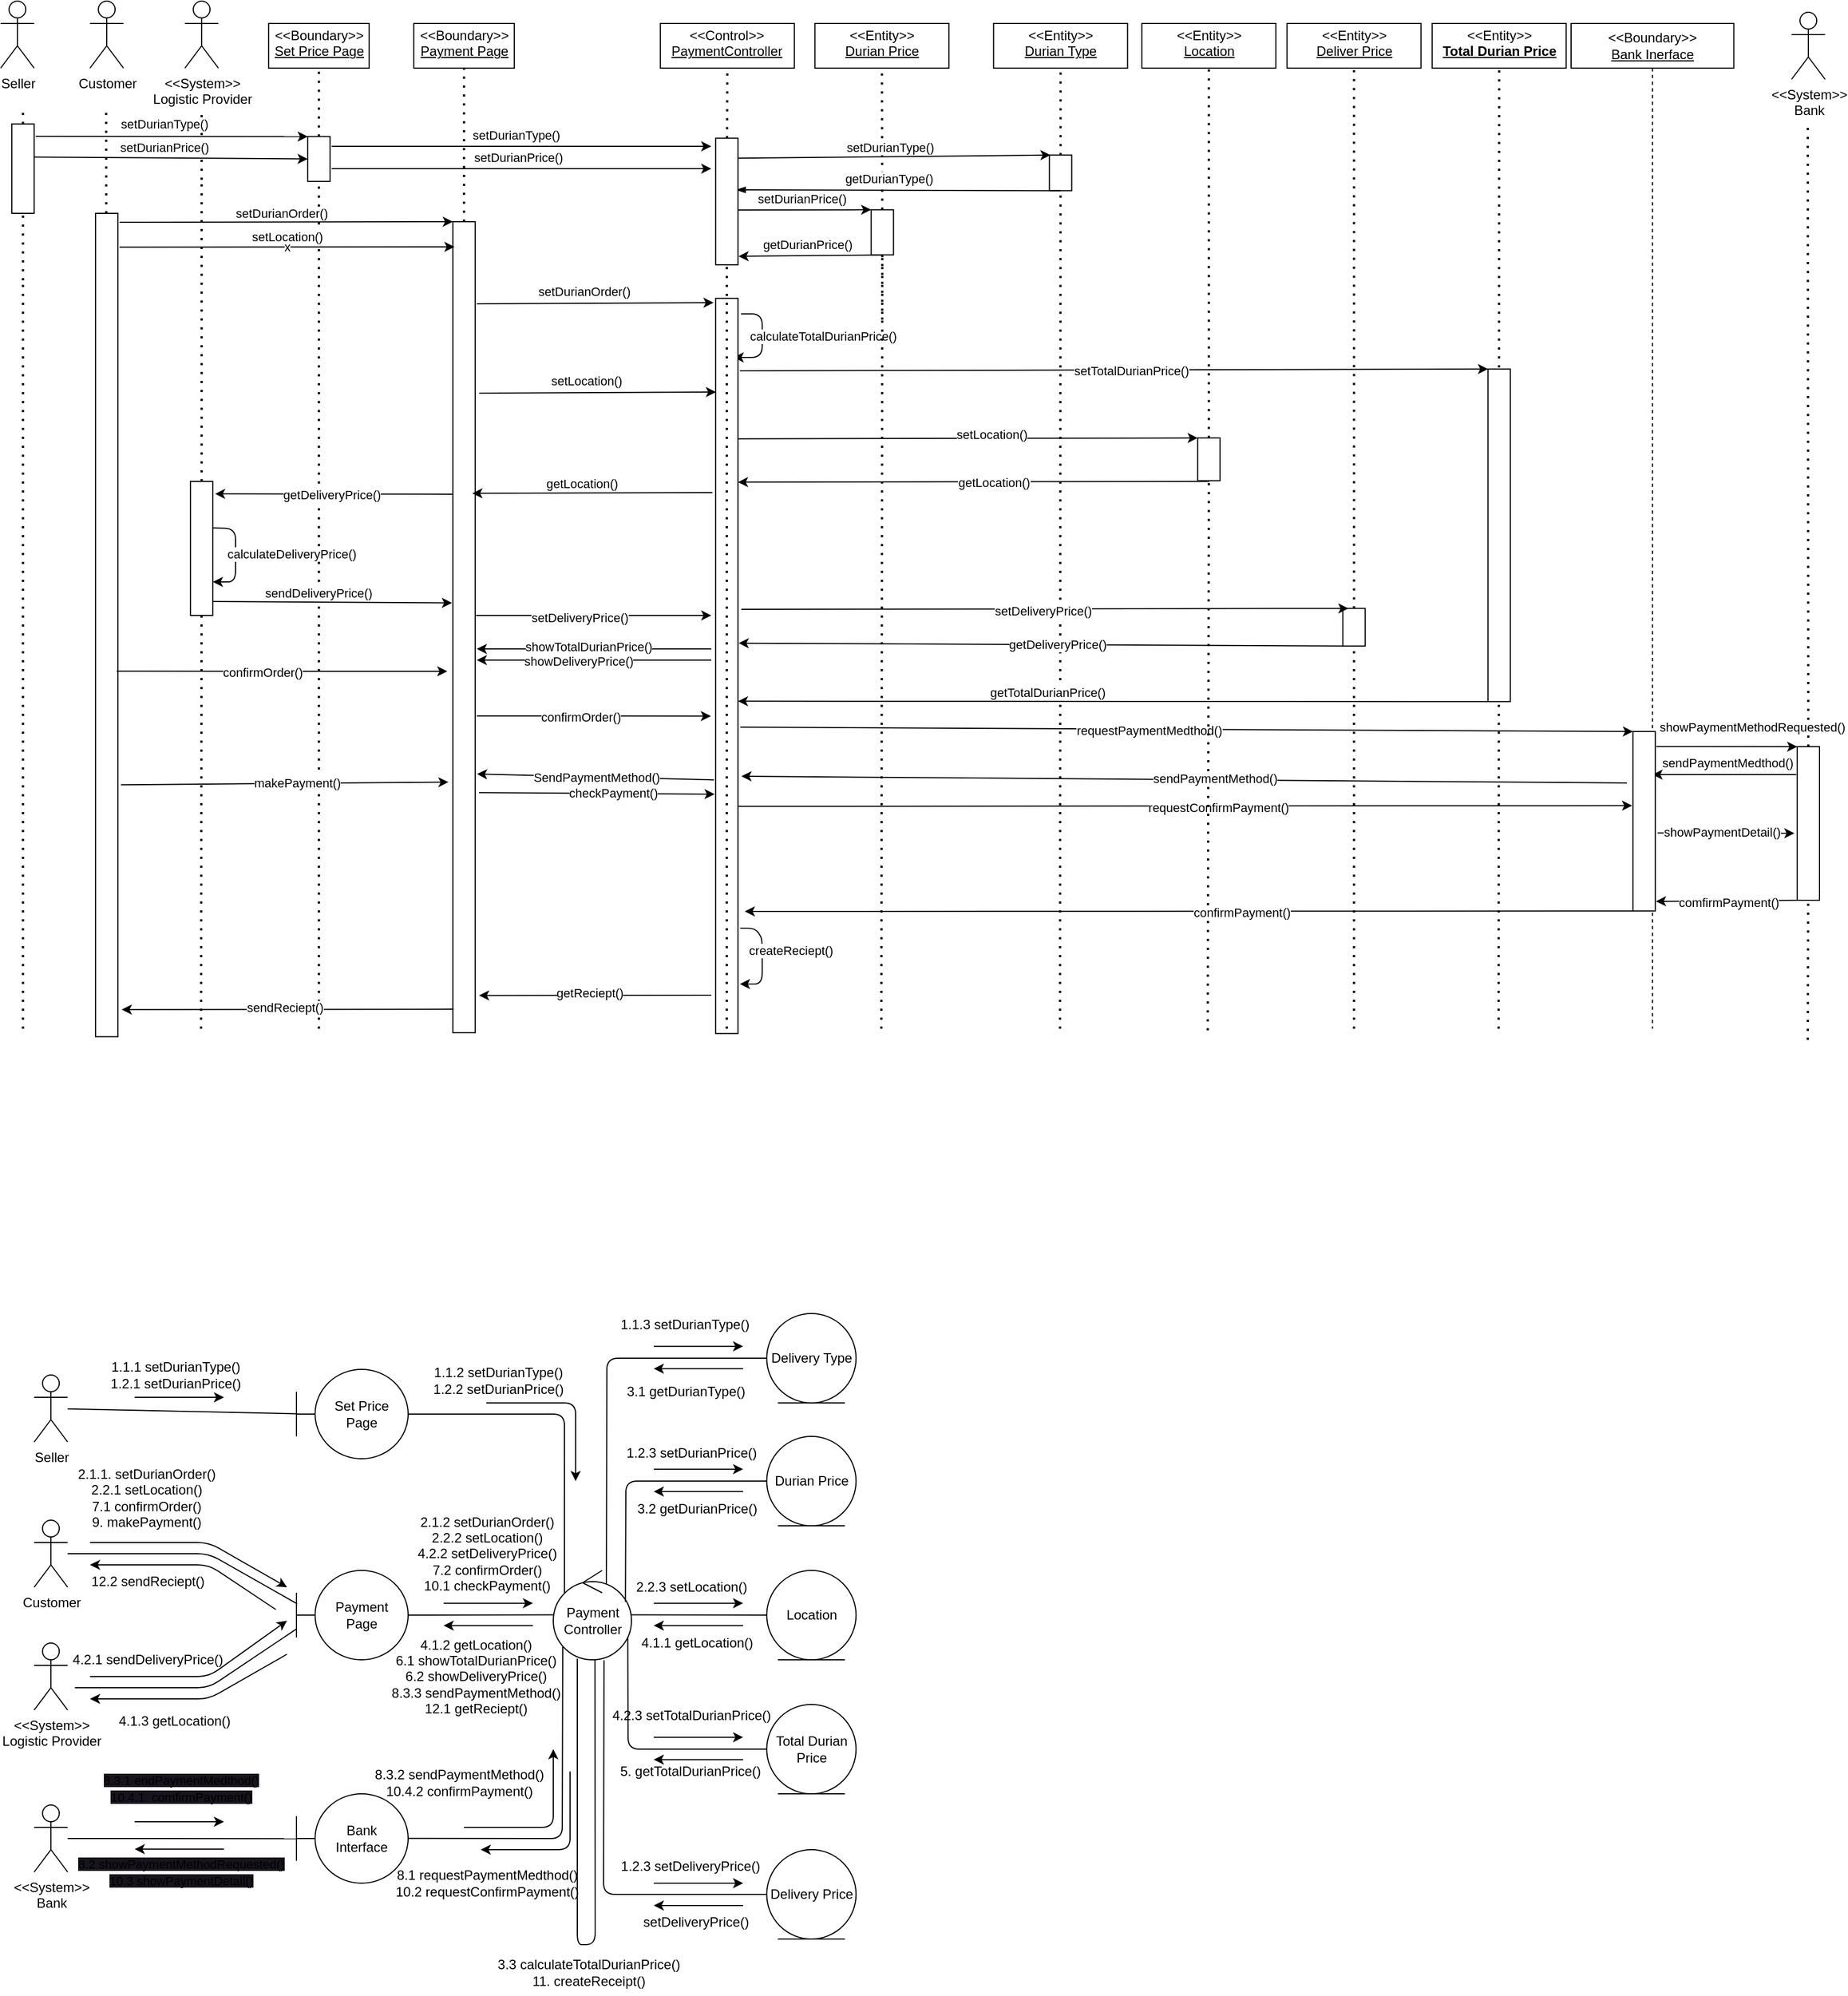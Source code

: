 <mxfile>
    <diagram id="tjWmgUEGdXFaHl7p6g_r" name="Page-1">
        <mxGraphModel dx="1040" dy="689" grid="1" gridSize="10" guides="1" tooltips="1" connect="1" arrows="1" fold="1" page="1" pageScale="1" pageWidth="850" pageHeight="1100" math="0" shadow="0">
            <root>
                <mxCell id="0"/>
                <mxCell id="1" parent="0"/>
                <mxCell id="2" value="&amp;lt;&amp;lt;System&amp;gt;&amp;gt;&lt;br&gt;Logistic Provider" style="shape=umlActor;verticalLabelPosition=bottom;verticalAlign=top;html=1;outlineConnect=0;" parent="1" vertex="1">
                    <mxGeometry x="208.59" y="50" width="30" height="60" as="geometry"/>
                </mxCell>
                <mxCell id="3" value="&lt;p style=&quot;margin:0px;margin-top:4px;text-align:center;&quot;&gt;&amp;lt;&amp;lt;Boundary&amp;gt;&amp;gt;&lt;br&gt;&lt;u style=&quot;&quot;&gt;Payment Page&lt;/u&gt;&lt;/p&gt;" style="shape=rect;html=1;overflow=fill;html=1;whiteSpace=wrap;align=center;" parent="1" vertex="1">
                    <mxGeometry x="413.59" y="70" width="90" height="40" as="geometry"/>
                </mxCell>
                <mxCell id="4" value="Seller" style="shape=umlActor;verticalLabelPosition=bottom;verticalAlign=top;html=1;outlineConnect=0;" parent="1" vertex="1">
                    <mxGeometry x="43.59" y="50" width="30" height="60" as="geometry"/>
                </mxCell>
                <mxCell id="5" value="&amp;lt;&amp;lt;System&amp;gt;&amp;gt;&lt;br&gt;Bank" style="shape=umlActor;verticalLabelPosition=bottom;verticalAlign=top;html=1;outlineConnect=0;" parent="1" vertex="1">
                    <mxGeometry x="1647.5" y="60" width="30" height="60" as="geometry"/>
                </mxCell>
                <mxCell id="6" value="Customer" style="shape=umlActor;verticalLabelPosition=bottom;verticalAlign=top;html=1;outlineConnect=0;" parent="1" vertex="1">
                    <mxGeometry x="123.59" y="50" width="30" height="60" as="geometry"/>
                </mxCell>
                <mxCell id="7" value="&lt;p style=&quot;margin:0px;margin-top:4px;text-align:center;&quot;&gt;&amp;lt;&amp;lt;Boundary&amp;gt;&amp;gt;&lt;br&gt;&lt;u&gt;Set Price Page&lt;/u&gt;&lt;/p&gt;" style="shape=rect;html=1;overflow=fill;html=1;whiteSpace=wrap;align=center;" parent="1" vertex="1">
                    <mxGeometry x="283.59" y="70" width="90" height="40" as="geometry"/>
                </mxCell>
                <mxCell id="8" value="&lt;p style=&quot;margin:0px;margin-top:4px;text-align:center;&quot;&gt;&amp;lt;&amp;lt;Control&amp;gt;&amp;gt;&lt;br&gt;&lt;u&gt;PaymentController&lt;/u&gt;&lt;/p&gt;" style="shape=rect;html=1;overflow=fill;html=1;whiteSpace=wrap;align=center;" parent="1" vertex="1">
                    <mxGeometry x="634.37" y="70" width="120" height="40" as="geometry"/>
                </mxCell>
                <mxCell id="9" value="&lt;p style=&quot;margin:0px;margin-top:4px;text-align:center;&quot;&gt;&amp;lt;&amp;lt;Entity&amp;gt;&amp;gt;&lt;br&gt;&lt;u style=&quot;&quot;&gt;Durian Type&lt;/u&gt;&lt;/p&gt;" style="shape=rect;html=1;overflow=fill;html=1;whiteSpace=wrap;align=center;" parent="1" vertex="1">
                    <mxGeometry x="932.8" y="70" width="120" height="40" as="geometry"/>
                </mxCell>
                <mxCell id="10" value="&lt;p style=&quot;margin:0px;margin-top:4px;text-align:center;&quot;&gt;&amp;lt;&amp;lt;Entity&amp;gt;&amp;gt;&lt;br&gt;&lt;u style=&quot;&quot;&gt;Durian Price&lt;/u&gt;&lt;/p&gt;" style="shape=rect;html=1;overflow=fill;html=1;whiteSpace=wrap;align=center;" parent="1" vertex="1">
                    <mxGeometry x="772.8" y="70" width="120" height="40" as="geometry"/>
                </mxCell>
                <mxCell id="11" value="&lt;p style=&quot;margin:0px;margin-top:4px;text-align:center;&quot;&gt;&amp;lt;&amp;lt;Entity&amp;gt;&amp;gt;&lt;br&gt;&lt;u style=&quot;&quot;&gt;Deliver Price&lt;/u&gt;&lt;/p&gt;" style="shape=rect;html=1;overflow=fill;html=1;whiteSpace=wrap;align=center;" parent="1" vertex="1">
                    <mxGeometry x="1195.62" y="70" width="120" height="40" as="geometry"/>
                </mxCell>
                <mxCell id="12" value="&lt;p style=&quot;margin:0px;margin-top:4px;text-align:center;&quot;&gt;&amp;lt;&amp;lt;Entity&amp;gt;&amp;gt;&lt;br&gt;&lt;b&gt;&lt;u&gt;Total Durian Price&lt;/u&gt;&lt;/b&gt;&lt;/p&gt;" style="shape=rect;html=1;overflow=fill;html=1;whiteSpace=wrap;align=center;" parent="1" vertex="1">
                    <mxGeometry x="1325.62" y="70" width="120" height="40" as="geometry"/>
                </mxCell>
                <mxCell id="13" value="" style="endArrow=none;dashed=1;html=1;dashPattern=1 3;strokeWidth=2;startArrow=none;" parent="1" source="37" edge="1">
                    <mxGeometry width="50" height="50" relative="1" as="geometry">
                        <mxPoint x="63.59" y="970" as="sourcePoint"/>
                        <mxPoint x="63.59" y="150" as="targetPoint"/>
                    </mxGeometry>
                </mxCell>
                <mxCell id="14" value="" style="endArrow=none;dashed=1;html=1;dashPattern=1 3;strokeWidth=2;startArrow=none;" parent="1" source="51" edge="1">
                    <mxGeometry width="50" height="50" relative="1" as="geometry">
                        <mxPoint x="138.521" y="400" as="sourcePoint"/>
                        <mxPoint x="138.09" y="150" as="targetPoint"/>
                    </mxGeometry>
                </mxCell>
                <mxCell id="15" value="" style="endArrow=none;dashed=1;html=1;dashPattern=1 3;strokeWidth=2;startArrow=none;entryX=0.5;entryY=1;entryDx=0;entryDy=0;" parent="1" source="30" target="7" edge="1">
                    <mxGeometry width="50" height="50" relative="1" as="geometry">
                        <mxPoint x="228.09" y="970" as="sourcePoint"/>
                        <mxPoint x="328.59" y="150" as="targetPoint"/>
                    </mxGeometry>
                </mxCell>
                <mxCell id="16" value="" style="endArrow=none;dashed=1;html=1;dashPattern=1 3;strokeWidth=2;startArrow=none;" parent="1" edge="1">
                    <mxGeometry width="50" height="50" relative="1" as="geometry">
                        <mxPoint x="223.59" y="210" as="sourcePoint"/>
                        <mxPoint x="223.59" y="150" as="targetPoint"/>
                    </mxGeometry>
                </mxCell>
                <mxCell id="18" value="" style="endArrow=none;dashed=1;html=1;dashPattern=1 3;strokeWidth=2;startArrow=none;entryX=0.5;entryY=1;entryDx=0;entryDy=0;" parent="1" source="44" target="10" edge="1">
                    <mxGeometry width="50" height="50" relative="1" as="geometry">
                        <mxPoint x="832.8" y="260" as="sourcePoint"/>
                        <mxPoint x="832.3" y="150" as="targetPoint"/>
                    </mxGeometry>
                </mxCell>
                <mxCell id="19" value="" style="endArrow=none;dashed=1;html=1;dashPattern=1 3;strokeWidth=2;startArrow=none;entryX=0.5;entryY=1;entryDx=0;entryDy=0;" parent="1" source="47" target="9" edge="1">
                    <mxGeometry width="50" height="50" relative="1" as="geometry">
                        <mxPoint x="940.665" y="300" as="sourcePoint"/>
                        <mxPoint x="993" y="150" as="targetPoint"/>
                    </mxGeometry>
                </mxCell>
                <mxCell id="20" value="" style="endArrow=none;dashed=1;html=1;dashPattern=1 3;strokeWidth=2;startArrow=none;entryX=0.5;entryY=1;entryDx=0;entryDy=0;" parent="1" source="61" target="11" edge="1">
                    <mxGeometry width="50" height="50" relative="1" as="geometry">
                        <mxPoint x="1255.12" y="970" as="sourcePoint"/>
                        <mxPoint x="1255.12" y="150" as="targetPoint"/>
                    </mxGeometry>
                </mxCell>
                <mxCell id="21" value="" style="endArrow=none;dashed=1;html=1;dashPattern=1 3;strokeWidth=2;entryX=0.5;entryY=1;entryDx=0;entryDy=0;" parent="1" target="12" edge="1">
                    <mxGeometry width="50" height="50" relative="1" as="geometry">
                        <mxPoint x="1385.12" y="970" as="sourcePoint"/>
                        <mxPoint x="1385.12" y="150" as="targetPoint"/>
                    </mxGeometry>
                </mxCell>
                <mxCell id="22" value="" style="endArrow=none;dashed=1;html=1;dashPattern=1 3;strokeWidth=2;startArrow=none;" parent="1" source="75" edge="1">
                    <mxGeometry width="50" height="50" relative="1" as="geometry">
                        <mxPoint x="1662" y="980" as="sourcePoint"/>
                        <mxPoint x="1662" y="160" as="targetPoint"/>
                    </mxGeometry>
                </mxCell>
                <mxCell id="23" value="" style="endArrow=classic;html=1;entryX=0;entryY=1;entryDx=0;entryDy=0;exitX=0.138;exitY=-0.067;exitDx=0;exitDy=0;exitPerimeter=0;" parent="1" source="37" target="30" edge="1">
                    <mxGeometry width="50" height="50" relative="1" as="geometry">
                        <mxPoint x="80" y="171" as="sourcePoint"/>
                        <mxPoint x="313.59" y="172" as="targetPoint"/>
                    </mxGeometry>
                </mxCell>
                <mxCell id="24" value="setDurianType()" style="edgeLabel;html=1;align=center;verticalAlign=middle;resizable=0;points=[];" parent="23" vertex="1" connectable="0">
                    <mxGeometry x="0.175" y="2" relative="1" as="geometry">
                        <mxPoint x="-28" y="-9" as="offset"/>
                    </mxGeometry>
                </mxCell>
                <mxCell id="25" value="" style="endArrow=none;dashed=1;html=1;dashPattern=1 3;strokeWidth=2;" parent="1" target="30" edge="1">
                    <mxGeometry width="50" height="50" relative="1" as="geometry">
                        <mxPoint x="328.59" y="970" as="sourcePoint"/>
                        <mxPoint x="228.09" y="150" as="targetPoint"/>
                    </mxGeometry>
                </mxCell>
                <mxCell id="26" style="edgeStyle=none;html=1;" parent="1" edge="1">
                    <mxGeometry relative="1" as="geometry">
                        <mxPoint x="340" y="180" as="sourcePoint"/>
                        <mxPoint x="680" y="180" as="targetPoint"/>
                    </mxGeometry>
                </mxCell>
                <mxCell id="27" value="setDurianType()" style="edgeLabel;html=1;align=center;verticalAlign=middle;resizable=0;points=[];" parent="26" vertex="1" connectable="0">
                    <mxGeometry x="-0.041" y="-1" relative="1" as="geometry">
                        <mxPoint x="2" y="-11" as="offset"/>
                    </mxGeometry>
                </mxCell>
                <mxCell id="28" style="edgeStyle=none;html=1;" parent="1" edge="1">
                    <mxGeometry relative="1" as="geometry">
                        <mxPoint x="680" y="200" as="targetPoint"/>
                        <mxPoint x="340" y="200" as="sourcePoint"/>
                    </mxGeometry>
                </mxCell>
                <mxCell id="29" value="setDurianPrice()" style="edgeLabel;html=1;align=center;verticalAlign=middle;resizable=0;points=[];" parent="28" vertex="1" connectable="0">
                    <mxGeometry x="0.091" y="2" relative="1" as="geometry">
                        <mxPoint x="-19" y="-8" as="offset"/>
                    </mxGeometry>
                </mxCell>
                <mxCell id="30" value="" style="rounded=0;whiteSpace=wrap;html=1;rotation=90;" parent="1" vertex="1">
                    <mxGeometry x="308.51" y="181.33" width="40.16" height="20" as="geometry"/>
                </mxCell>
                <mxCell id="31" value="" style="endArrow=none;dashed=1;html=1;dashPattern=1 3;strokeWidth=2;startArrow=none;" parent="1" source="55" edge="1">
                    <mxGeometry width="50" height="50" relative="1" as="geometry">
                        <mxPoint x="223.09" y="970" as="sourcePoint"/>
                        <mxPoint x="223.59" y="210" as="targetPoint"/>
                    </mxGeometry>
                </mxCell>
                <mxCell id="32" value="" style="endArrow=none;dashed=1;html=1;dashPattern=1 3;strokeWidth=2;entryX=0.5;entryY=1;entryDx=0;entryDy=0;startArrow=none;" parent="1" source="121" target="8" edge="1">
                    <mxGeometry width="50" height="50" relative="1" as="geometry">
                        <mxPoint x="693.87" y="970" as="sourcePoint"/>
                        <mxPoint x="694" y="150" as="targetPoint"/>
                    </mxGeometry>
                </mxCell>
                <mxCell id="33" value="" style="endArrow=none;dashed=1;html=1;dashPattern=1 3;strokeWidth=2;startArrow=none;entryX=0.5;entryY=1;entryDx=0;entryDy=0;" parent="1" source="53" target="3" edge="1">
                    <mxGeometry width="50" height="50" relative="1" as="geometry">
                        <mxPoint x="458.09" y="970" as="sourcePoint"/>
                        <mxPoint x="458.59" y="180" as="targetPoint"/>
                    </mxGeometry>
                </mxCell>
                <mxCell id="34" value="" style="endArrow=none;dashed=1;html=1;dashPattern=1 3;strokeWidth=2;startArrow=none;" parent="1" target="37" edge="1">
                    <mxGeometry width="50" height="50" relative="1" as="geometry">
                        <mxPoint x="63.59" y="300" as="sourcePoint"/>
                        <mxPoint x="63.59" y="150" as="targetPoint"/>
                    </mxGeometry>
                </mxCell>
                <mxCell id="35" style="edgeStyle=none;html=1;exitX=0.37;exitY=-0.006;exitDx=0;exitDy=0;entryX=0.5;entryY=1;entryDx=0;entryDy=0;exitPerimeter=0;" parent="1" source="37" target="30" edge="1">
                    <mxGeometry relative="1" as="geometry"/>
                </mxCell>
                <mxCell id="36" value="setDurianPrice()" style="edgeLabel;html=1;align=center;verticalAlign=middle;resizable=0;points=[];" parent="35" vertex="1" connectable="0">
                    <mxGeometry x="0.148" y="-3" relative="1" as="geometry">
                        <mxPoint x="-24" y="-13" as="offset"/>
                    </mxGeometry>
                </mxCell>
                <mxCell id="37" value="" style="rounded=0;whiteSpace=wrap;html=1;rotation=90;" parent="1" vertex="1">
                    <mxGeometry x="23.59" y="190" width="80" height="20" as="geometry"/>
                </mxCell>
                <mxCell id="38" value="" style="endArrow=none;dashed=1;html=1;dashPattern=1 3;strokeWidth=2;startArrow=none;" parent="1" source="44" edge="1">
                    <mxGeometry width="50" height="50" relative="1" as="geometry">
                        <mxPoint x="832.6" y="1059.97" as="sourcePoint"/>
                        <mxPoint x="833.074" y="339.97" as="targetPoint"/>
                    </mxGeometry>
                </mxCell>
                <mxCell id="39" value="" style="endArrow=none;dashed=1;html=1;dashPattern=1 3;strokeWidth=2;entryX=0;entryY=0.5;entryDx=0;entryDy=0;" parent="1" target="47" edge="1">
                    <mxGeometry width="50" height="50" relative="1" as="geometry">
                        <mxPoint x="992.3" y="970" as="sourcePoint"/>
                        <mxPoint x="992.8" y="300" as="targetPoint"/>
                    </mxGeometry>
                </mxCell>
                <mxCell id="40" value="" style="endArrow=none;dashed=1;html=1;dashPattern=1 3;strokeWidth=2;" parent="1" edge="1">
                    <mxGeometry width="50" height="50" relative="1" as="geometry">
                        <mxPoint x="63.59" y="970" as="sourcePoint"/>
                        <mxPoint x="63.59" y="300" as="targetPoint"/>
                    </mxGeometry>
                </mxCell>
                <mxCell id="41" value="" style="endArrow=none;dashed=1;html=1;dashPattern=1 3;strokeWidth=2;" parent="1" edge="1">
                    <mxGeometry width="50" height="50" relative="1" as="geometry">
                        <mxPoint x="138.09" y="970" as="sourcePoint"/>
                        <mxPoint x="138.59" y="400" as="targetPoint"/>
                    </mxGeometry>
                </mxCell>
                <mxCell id="42" style="edgeStyle=none;html=1;exitX=1;exitY=0.5;exitDx=0;exitDy=0;entryX=0.933;entryY=-0.026;entryDx=0;entryDy=0;entryPerimeter=0;" parent="1" source="44" target="121" edge="1">
                    <mxGeometry relative="1" as="geometry">
                        <mxPoint x="765.92" y="397.97" as="sourcePoint"/>
                        <mxPoint x="706.3" y="341.97" as="targetPoint"/>
                    </mxGeometry>
                </mxCell>
                <mxCell id="43" value="getDurianPrice()" style="edgeLabel;html=1;align=center;verticalAlign=middle;resizable=0;points=[];" parent="42" vertex="1" connectable="0">
                    <mxGeometry x="-0.108" y="-1" relative="1" as="geometry">
                        <mxPoint x="-10" y="-9" as="offset"/>
                    </mxGeometry>
                </mxCell>
                <mxCell id="47" value="" style="rounded=0;whiteSpace=wrap;html=1;rotation=90;" parent="1" vertex="1">
                    <mxGeometry x="976.85" y="193.77" width="31.9" height="20" as="geometry"/>
                </mxCell>
                <mxCell id="48" value="" style="endArrow=none;dashed=1;html=1;dashPattern=1 3;strokeWidth=2;startArrow=none;" parent="1" target="51" edge="1">
                    <mxGeometry width="50" height="50" relative="1" as="geometry">
                        <mxPoint x="138.521" y="400" as="sourcePoint"/>
                        <mxPoint x="138.09" y="150" as="targetPoint"/>
                    </mxGeometry>
                </mxCell>
                <mxCell id="49" style="edgeStyle=none;html=1;entryX=0;entryY=1;entryDx=0;entryDy=0;" parent="1" target="53" edge="1">
                    <mxGeometry relative="1" as="geometry">
                        <mxPoint x="440" y="290" as="targetPoint"/>
                        <mxPoint x="150" y="248" as="sourcePoint"/>
                    </mxGeometry>
                </mxCell>
                <mxCell id="50" value="setDurianOrder()" style="edgeLabel;html=1;align=center;verticalAlign=middle;resizable=0;points=[];" parent="49" vertex="1" connectable="0">
                    <mxGeometry x="0.087" y="-2" relative="1" as="geometry">
                        <mxPoint x="-18" y="-10" as="offset"/>
                    </mxGeometry>
                </mxCell>
                <mxCell id="51" value="" style="rounded=0;whiteSpace=wrap;html=1;rotation=90;" parent="1" vertex="1">
                    <mxGeometry x="-230" y="598.6" width="737.18" height="20" as="geometry"/>
                </mxCell>
                <mxCell id="52" value="" style="endArrow=none;dashed=1;html=1;dashPattern=1 3;strokeWidth=2;" parent="1" target="53" edge="1">
                    <mxGeometry width="50" height="50" relative="1" as="geometry">
                        <mxPoint x="458.09" y="970" as="sourcePoint"/>
                        <mxPoint x="458.59" y="180" as="targetPoint"/>
                    </mxGeometry>
                </mxCell>
                <mxCell id="53" value="" style="rounded=0;whiteSpace=wrap;html=1;rotation=90;" parent="1" vertex="1">
                    <mxGeometry x="95.55" y="600.55" width="726.09" height="20" as="geometry"/>
                </mxCell>
                <mxCell id="54" value="" style="endArrow=none;dashed=1;html=1;dashPattern=1 3;strokeWidth=2;" parent="1" target="55" edge="1">
                    <mxGeometry width="50" height="50" relative="1" as="geometry">
                        <mxPoint x="223.09" y="970" as="sourcePoint"/>
                        <mxPoint x="223.59" y="210" as="targetPoint"/>
                    </mxGeometry>
                </mxCell>
                <mxCell id="55" value="" style="rounded=0;whiteSpace=wrap;html=1;rotation=90;" parent="1" vertex="1">
                    <mxGeometry x="163.59" y="530" width="120" height="20" as="geometry"/>
                </mxCell>
                <mxCell id="56" style="edgeStyle=none;html=1;exitX=0.347;exitY=0.02;exitDx=0;exitDy=0;entryX=0.75;entryY=0;entryDx=0;entryDy=0;exitPerimeter=0;" parent="1" source="55" target="55" edge="1">
                    <mxGeometry relative="1" as="geometry">
                        <mxPoint x="233.59" y="310" as="sourcePoint"/>
                        <mxPoint x="233.59" y="350" as="targetPoint"/>
                        <Array as="points">
                            <mxPoint x="254" y="522"/>
                            <mxPoint x="254" y="570"/>
                        </Array>
                    </mxGeometry>
                </mxCell>
                <mxCell id="57" value="calculateDeliveryPrice()" style="edgeLabel;html=1;align=center;verticalAlign=middle;resizable=0;points=[];" parent="56" vertex="1" connectable="0">
                    <mxGeometry x="-0.24" y="4" relative="1" as="geometry">
                        <mxPoint x="46" y="10" as="offset"/>
                    </mxGeometry>
                </mxCell>
                <mxCell id="58" value="" style="endArrow=none;dashed=1;html=1;dashPattern=1 3;strokeWidth=2;" parent="1" target="61" edge="1">
                    <mxGeometry width="50" height="50" relative="1" as="geometry">
                        <mxPoint x="1255.62" y="970" as="sourcePoint"/>
                        <mxPoint x="1225.12" y="150" as="targetPoint"/>
                    </mxGeometry>
                </mxCell>
                <mxCell id="59" style="edgeStyle=none;html=1;exitX=1;exitY=1;exitDx=0;exitDy=0;entryX=0.469;entryY=-0.03;entryDx=0;entryDy=0;entryPerimeter=0;" parent="1" source="61" edge="1" target="64">
                    <mxGeometry relative="1" as="geometry">
                        <mxPoint x="705.62" y="550" as="targetPoint"/>
                    </mxGeometry>
                </mxCell>
                <mxCell id="60" value="getDeliveryPrice()" style="edgeLabel;html=1;align=center;verticalAlign=middle;resizable=0;points=[];" parent="59" connectable="0" vertex="1">
                    <mxGeometry x="-0.09" relative="1" as="geometry">
                        <mxPoint x="-10" as="offset"/>
                    </mxGeometry>
                </mxCell>
                <mxCell id="61" value="" style="rounded=0;whiteSpace=wrap;html=1;rotation=90;" parent="1" vertex="1">
                    <mxGeometry x="1238.78" y="600.55" width="33.68" height="20" as="geometry"/>
                </mxCell>
                <mxCell id="62" style="edgeStyle=none;html=1;" parent="1" edge="1">
                    <mxGeometry relative="1" as="geometry">
                        <Array as="points">
                            <mxPoint x="725.62" y="330"/>
                            <mxPoint x="725.62" y="369"/>
                        </Array>
                        <mxPoint x="706.62" y="330" as="sourcePoint"/>
                        <mxPoint x="700" y="369" as="targetPoint"/>
                    </mxGeometry>
                </mxCell>
                <mxCell id="63" value="calculateTotalDurianPrice()" style="edgeLabel;html=1;align=center;verticalAlign=middle;resizable=0;points=[];" parent="62" connectable="0" vertex="1">
                    <mxGeometry x="-0.221" y="1" relative="1" as="geometry">
                        <mxPoint x="53" y="6" as="offset"/>
                    </mxGeometry>
                </mxCell>
                <mxCell id="64" value="" style="rounded=0;whiteSpace=wrap;html=1;rotation=90;" parent="1" vertex="1">
                    <mxGeometry x="364.79" y="635.21" width="658.21" height="20" as="geometry"/>
                </mxCell>
                <mxCell id="65" value="" style="endArrow=classic;html=1;exitX=0.896;exitY=-0.002;exitDx=0;exitDy=0;exitPerimeter=0;entryX=0.47;entryY=1.04;entryDx=0;entryDy=0;entryPerimeter=0;" parent="1" source="55" target="53" edge="1">
                    <mxGeometry width="50" height="50" relative="1" as="geometry">
                        <mxPoint x="503.59" y="390" as="sourcePoint"/>
                        <mxPoint x="440" y="528" as="targetPoint"/>
                    </mxGeometry>
                </mxCell>
                <mxCell id="66" value="sendDeliveryPrice()" style="edgeLabel;html=1;align=center;verticalAlign=middle;resizable=0;points=[];" parent="65" connectable="0" vertex="1">
                    <mxGeometry x="0.071" y="1" relative="1" as="geometry">
                        <mxPoint x="-20" y="-7" as="offset"/>
                    </mxGeometry>
                </mxCell>
                <mxCell id="67" value="" style="endArrow=classic;html=1;exitX=1;exitY=1;exitDx=0;exitDy=0;entryX=0.548;entryY=0.001;entryDx=0;entryDy=0;entryPerimeter=0;" parent="1" source="73" target="64" edge="1">
                    <mxGeometry width="50" height="50" relative="1" as="geometry">
                        <mxPoint x="632.59" y="586" as="sourcePoint"/>
                        <mxPoint x="473.59" y="588" as="targetPoint"/>
                    </mxGeometry>
                </mxCell>
                <mxCell id="68" value="getTotalDurianPrice()" style="edgeLabel;html=1;align=center;verticalAlign=middle;resizable=0;points=[];" parent="67" connectable="0" vertex="1">
                    <mxGeometry x="-0.39" y="3" relative="1" as="geometry">
                        <mxPoint x="-190" y="-11" as="offset"/>
                    </mxGeometry>
                </mxCell>
                <mxCell id="69" value="" style="endArrow=classic;html=1;" parent="1" edge="1">
                    <mxGeometry width="50" height="50" relative="1" as="geometry">
                        <mxPoint x="680" y="640" as="sourcePoint"/>
                        <mxPoint x="470" y="640" as="targetPoint"/>
                    </mxGeometry>
                </mxCell>
                <mxCell id="70" value="showDeliveryPrice()" style="edgeLabel;html=1;align=center;verticalAlign=middle;resizable=0;points=[];" parent="69" connectable="0" vertex="1">
                    <mxGeometry x="-0.261" y="1" relative="1" as="geometry">
                        <mxPoint x="-42" as="offset"/>
                    </mxGeometry>
                </mxCell>
                <mxCell id="71" value="" style="endArrow=classic;html=1;exitX=0.556;exitY=0.056;exitDx=0;exitDy=0;exitPerimeter=0;" parent="1" source="51" edge="1">
                    <mxGeometry width="50" height="50" relative="1" as="geometry">
                        <mxPoint x="153.59" y="650" as="sourcePoint"/>
                        <mxPoint x="443.59" y="650" as="targetPoint"/>
                    </mxGeometry>
                </mxCell>
                <mxCell id="72" value="confirmOrder()" style="edgeLabel;html=1;align=center;verticalAlign=middle;resizable=0;points=[];" parent="71" connectable="0" vertex="1">
                    <mxGeometry x="-0.117" y="-1" relative="1" as="geometry">
                        <mxPoint as="offset"/>
                    </mxGeometry>
                </mxCell>
                <mxCell id="73" value="" style="rounded=0;whiteSpace=wrap;html=1;rotation=90;" parent="1" vertex="1">
                    <mxGeometry x="1236.74" y="518.26" width="297.75" height="20" as="geometry"/>
                </mxCell>
                <mxCell id="74" value="" style="endArrow=none;dashed=1;html=1;dashPattern=1 3;strokeWidth=2;" parent="1" target="75" edge="1">
                    <mxGeometry width="50" height="50" relative="1" as="geometry">
                        <mxPoint x="1662.0" y="980" as="sourcePoint"/>
                        <mxPoint x="1662.0" y="160" as="targetPoint"/>
                    </mxGeometry>
                </mxCell>
                <mxCell id="75" value="" style="rounded=0;whiteSpace=wrap;html=1;rotation=90;" parent="1" vertex="1">
                    <mxGeometry x="1593.75" y="776.25" width="137.5" height="20" as="geometry"/>
                </mxCell>
                <mxCell id="76" value="" style="endArrow=classic;html=1;entryX=0;entryY=1;entryDx=0;entryDy=0;" parent="1" edge="1" target="125">
                    <mxGeometry width="50" height="50" relative="1" as="geometry">
                        <mxPoint x="706" y="700" as="sourcePoint"/>
                        <mxPoint x="1375.62" y="710" as="targetPoint"/>
                    </mxGeometry>
                </mxCell>
                <mxCell id="77" value="requestPaymentMedthod()" style="edgeLabel;html=1;align=center;verticalAlign=middle;resizable=0;points=[];" parent="76" connectable="0" vertex="1">
                    <mxGeometry x="-0.087" y="-1" relative="1" as="geometry">
                        <mxPoint x="1" as="offset"/>
                    </mxGeometry>
                </mxCell>
                <mxCell id="78" value="" style="endArrow=classic;html=1;exitX=0.182;exitY=1.041;exitDx=0;exitDy=0;exitPerimeter=0;" parent="1" source="75" target="d2_a-oMYdz4TJJbzbhyX-125" edge="1">
                    <mxGeometry width="50" height="50" relative="1" as="geometry">
                        <mxPoint x="1650" y="740" as="sourcePoint"/>
                        <mxPoint x="1440" y="740" as="targetPoint"/>
                    </mxGeometry>
                </mxCell>
                <mxCell id="79" value="sendPaymentMedthod()" style="edgeLabel;html=1;align=center;verticalAlign=middle;resizable=0;points=[];" parent="78" connectable="0" vertex="1">
                    <mxGeometry x="-0.098" y="-1" relative="1" as="geometry">
                        <mxPoint x="-4" y="-10" as="offset"/>
                    </mxGeometry>
                </mxCell>
                <mxCell id="80" value="" style="endArrow=classic;html=1;entryX=0.691;entryY=1.2;entryDx=0;entryDy=0;exitX=0.694;exitY=-0.134;exitDx=0;exitDy=0;exitPerimeter=0;entryPerimeter=0;" parent="1" source="51" target="53" edge="1">
                    <mxGeometry width="50" height="50" relative="1" as="geometry">
                        <mxPoint x="153.59" y="730" as="sourcePoint"/>
                        <mxPoint x="443.59" y="760" as="targetPoint"/>
                    </mxGeometry>
                </mxCell>
                <mxCell id="81" value="makePayment()" style="edgeLabel;html=1;align=center;verticalAlign=middle;resizable=0;points=[];" parent="80" connectable="0" vertex="1">
                    <mxGeometry x="-0.083" y="1" relative="1" as="geometry">
                        <mxPoint x="23" as="offset"/>
                    </mxGeometry>
                </mxCell>
                <mxCell id="82" value="" style="endArrow=classic;html=1;exitX=0.691;exitY=-0.016;exitDx=0;exitDy=0;exitPerimeter=0;entryX=0.413;entryY=1.038;entryDx=0;entryDy=0;entryPerimeter=0;" parent="1" source="64" target="125" edge="1">
                    <mxGeometry width="50" height="50" relative="1" as="geometry">
                        <mxPoint x="1005.62" y="710" as="sourcePoint"/>
                        <mxPoint x="1500" y="770" as="targetPoint"/>
                    </mxGeometry>
                </mxCell>
                <mxCell id="83" value="requestConfirmPayment()" style="edgeLabel;html=1;align=center;verticalAlign=middle;resizable=0;points=[];" parent="82" connectable="0" vertex="1">
                    <mxGeometry x="0.065" y="-1" relative="1" as="geometry">
                        <mxPoint x="4" as="offset"/>
                    </mxGeometry>
                </mxCell>
                <mxCell id="84" value="" style="endArrow=classic;html=1;exitX=1;exitY=1;exitDx=0;exitDy=0;" parent="1" source="75" edge="1">
                    <mxGeometry width="50" height="50" relative="1" as="geometry">
                        <mxPoint x="1005.62" y="710" as="sourcePoint"/>
                        <mxPoint x="1526" y="856" as="targetPoint"/>
                    </mxGeometry>
                </mxCell>
                <mxCell id="85" value="comfirmPayment()" style="edgeLabel;html=1;align=center;verticalAlign=middle;resizable=0;points=[];" parent="84" connectable="0" vertex="1">
                    <mxGeometry x="-0.03" y="1" relative="1" as="geometry">
                        <mxPoint as="offset"/>
                    </mxGeometry>
                </mxCell>
                <mxCell id="86" value="" style="endArrow=classic;html=1;" parent="1" edge="1">
                    <mxGeometry width="50" height="50" relative="1" as="geometry">
                        <mxPoint x="706" y="880" as="sourcePoint"/>
                        <mxPoint x="705.62" y="930" as="targetPoint"/>
                        <Array as="points">
                            <mxPoint x="720" y="880"/>
                            <mxPoint x="725.62" y="890"/>
                            <mxPoint x="725.62" y="930"/>
                        </Array>
                    </mxGeometry>
                </mxCell>
                <mxCell id="87" value="createReciept()" style="edgeLabel;html=1;align=center;verticalAlign=middle;resizable=0;points=[];" parent="86" connectable="0" vertex="1">
                    <mxGeometry x="0.084" relative="1" as="geometry">
                        <mxPoint x="25" y="-11" as="offset"/>
                    </mxGeometry>
                </mxCell>
                <mxCell id="88" value="" style="endArrow=classic;html=1;exitX=0.971;exitY=0.972;exitDx=0;exitDy=0;exitPerimeter=0;entryX=0.967;entryY=-0.171;entryDx=0;entryDy=0;entryPerimeter=0;" parent="1" source="53" target="51" edge="1">
                    <mxGeometry width="50" height="50" relative="1" as="geometry">
                        <mxPoint x="443.59" y="950" as="sourcePoint"/>
                        <mxPoint x="153.59" y="950" as="targetPoint"/>
                    </mxGeometry>
                </mxCell>
                <mxCell id="89" value="sendReciept()" style="edgeLabel;html=1;align=center;verticalAlign=middle;resizable=0;points=[];" parent="88" connectable="0" vertex="1">
                    <mxGeometry x="-0.047" y="-2" relative="1" as="geometry">
                        <mxPoint x="-10" as="offset"/>
                    </mxGeometry>
                </mxCell>
                <mxCell id="90" value="&lt;p style=&quot;margin:0px;margin-top:4px;text-align:center;&quot;&gt;&amp;lt;&amp;lt;Entity&amp;gt;&amp;gt;&lt;br&gt;&lt;u style=&quot;&quot;&gt;Location&lt;/u&gt;&lt;/p&gt;" style="shape=rect;html=1;overflow=fill;html=1;whiteSpace=wrap;align=center;" parent="1" vertex="1">
                    <mxGeometry x="1065.62" y="70" width="120" height="40" as="geometry"/>
                </mxCell>
                <mxCell id="91" value="" style="endArrow=none;dashed=1;html=1;dashPattern=1 3;strokeWidth=2;entryX=0.5;entryY=1;entryDx=0;entryDy=0;startArrow=none;" parent="1" source="92" target="90" edge="1">
                    <mxGeometry width="50" height="50" relative="1" as="geometry">
                        <mxPoint x="1124.62" y="971.524" as="sourcePoint"/>
                        <mxPoint x="1125.14" y="150" as="targetPoint"/>
                    </mxGeometry>
                </mxCell>
                <mxCell id="93" value="" style="endArrow=classic;html=1;entryX=0;entryY=1;entryDx=0;entryDy=0;" parent="1" target="73" edge="1">
                    <mxGeometry width="50" height="50" relative="1" as="geometry">
                        <mxPoint x="705.62" y="381" as="sourcePoint"/>
                        <mxPoint x="1245.62" y="380" as="targetPoint"/>
                    </mxGeometry>
                </mxCell>
                <mxCell id="94" value="setTotalDurianPrice()" style="edgeLabel;html=1;align=center;verticalAlign=middle;resizable=0;points=[];" parent="93" connectable="0" vertex="1">
                    <mxGeometry x="0.085" y="-1" relative="1" as="geometry">
                        <mxPoint x="-13" as="offset"/>
                    </mxGeometry>
                </mxCell>
                <mxCell id="95" style="edgeStyle=none;html=1;entryX=0.093;entryY=-0.1;entryDx=0;entryDy=0;entryPerimeter=0;exitX=0.336;exitY=1.019;exitDx=0;exitDy=0;exitPerimeter=0;" parent="1" source="53" target="55" edge="1">
                    <mxGeometry relative="1" as="geometry">
                        <mxPoint x="443.59" y="431" as="sourcePoint"/>
                    </mxGeometry>
                </mxCell>
                <mxCell id="96" value="getDeliveryPrice()" style="edgeLabel;html=1;align=center;verticalAlign=middle;resizable=0;points=[];" parent="95" vertex="1" connectable="0">
                    <mxGeometry x="-0.147" y="1" relative="1" as="geometry">
                        <mxPoint x="-18" y="-1" as="offset"/>
                    </mxGeometry>
                </mxCell>
                <mxCell id="97" value="x" style="edgeStyle=none;html=1;exitX=0.216;exitY=-0.07;exitDx=0;exitDy=0;exitPerimeter=0;" parent="1" edge="1">
                    <mxGeometry relative="1" as="geometry">
                        <mxPoint x="450" y="270" as="targetPoint"/>
                        <mxPoint x="149.99" y="270.241" as="sourcePoint"/>
                    </mxGeometry>
                </mxCell>
                <mxCell id="98" value="setLocation()" style="edgeLabel;html=1;align=center;verticalAlign=middle;resizable=0;points=[];" parent="97" vertex="1" connectable="0">
                    <mxGeometry x="-0.096" relative="1" as="geometry">
                        <mxPoint x="14" y="-9" as="offset"/>
                    </mxGeometry>
                </mxCell>
                <mxCell id="99" value="" style="endArrow=classic;html=1;entryX=0.954;entryY=-0.171;entryDx=0;entryDy=0;entryPerimeter=0;" parent="1" target="53" edge="1">
                    <mxGeometry width="50" height="50" relative="1" as="geometry">
                        <mxPoint x="680" y="940" as="sourcePoint"/>
                        <mxPoint x="473.59" y="940" as="targetPoint"/>
                    </mxGeometry>
                </mxCell>
                <mxCell id="100" value="getReciept()" style="edgeLabel;html=1;align=center;verticalAlign=middle;resizable=0;points=[];" parent="99" connectable="0" vertex="1">
                    <mxGeometry x="-0.047" y="-2" relative="1" as="geometry">
                        <mxPoint x="-10" as="offset"/>
                    </mxGeometry>
                </mxCell>
                <mxCell id="103" value="Seller" style="shape=umlActor;verticalLabelPosition=bottom;verticalAlign=top;html=1;outlineConnect=0;" parent="1" vertex="1">
                    <mxGeometry x="73.59" y="1280" width="30" height="60" as="geometry"/>
                </mxCell>
                <mxCell id="GWtLBPlqeQ6GP8ZIo38f-103" value="" style="endArrow=classic;html=1;exitX=0.212;exitY=-0.11;exitDx=0;exitDy=0;exitPerimeter=0;entryX=0.269;entryY=1.055;entryDx=0;entryDy=0;entryPerimeter=0;" parent="1" edge="1">
                    <mxGeometry width="50" height="50" relative="1" as="geometry">
                        <mxPoint x="472.195" y="401.006" as="sourcePoint"/>
                        <mxPoint x="684.205" y="400.004" as="targetPoint"/>
                    </mxGeometry>
                </mxCell>
                <mxCell id="GWtLBPlqeQ6GP8ZIo38f-104" value="setLocation()" style="edgeLabel;html=1;align=center;verticalAlign=middle;resizable=0;points=[];" parent="GWtLBPlqeQ6GP8ZIo38f-103" connectable="0" vertex="1">
                    <mxGeometry x="-0.099" y="-1" relative="1" as="geometry">
                        <mxPoint y="-12" as="offset"/>
                    </mxGeometry>
                </mxCell>
                <mxCell id="GWtLBPlqeQ6GP8ZIo38f-106" value="" style="endArrow=classic;html=1;entryX=0.25;entryY=0;entryDx=0;entryDy=0;" parent="1" target="64" edge="1">
                    <mxGeometry width="50" height="50" relative="1" as="geometry">
                        <mxPoint x="1126" y="480" as="sourcePoint"/>
                        <mxPoint x="790" y="360" as="targetPoint"/>
                    </mxGeometry>
                </mxCell>
                <mxCell id="GWtLBPlqeQ6GP8ZIo38f-107" value="getLocation()" style="edgeLabel;html=1;align=center;verticalAlign=middle;resizable=0;points=[];" parent="GWtLBPlqeQ6GP8ZIo38f-106" connectable="0" vertex="1">
                    <mxGeometry x="-0.083" relative="1" as="geometry">
                        <mxPoint as="offset"/>
                    </mxGeometry>
                </mxCell>
                <mxCell id="WZYqZ9lXvHShQExWbSPg-106" value="" style="endArrow=classic;html=1;entryX=0;entryY=1;entryDx=0;entryDy=0;exitX=0.584;exitY=0.012;exitDx=0;exitDy=0;exitPerimeter=0;" parent="1" target="44" edge="1">
                    <mxGeometry width="50" height="50" relative="1" as="geometry">
                        <mxPoint x="703.665" y="236.941" as="sourcePoint"/>
                        <mxPoint x="823.195" y="234.805" as="targetPoint"/>
                    </mxGeometry>
                </mxCell>
                <mxCell id="WZYqZ9lXvHShQExWbSPg-109" value="setDurianPrice()" style="edgeLabel;html=1;align=center;verticalAlign=middle;resizable=0;points=[];" parent="WZYqZ9lXvHShQExWbSPg-106" connectable="0" vertex="1">
                    <mxGeometry x="-0.198" y="3" relative="1" as="geometry">
                        <mxPoint x="9" y="-7" as="offset"/>
                    </mxGeometry>
                </mxCell>
                <mxCell id="WZYqZ9lXvHShQExWbSPg-107" value="" style="endArrow=classic;html=1;entryX=0;entryY=1;entryDx=0;entryDy=0;exitX=0.158;exitY=0.01;exitDx=0;exitDy=0;exitPerimeter=0;" parent="1" source="121" edge="1">
                    <mxGeometry width="50" height="50" relative="1" as="geometry">
                        <mxPoint x="710" y="188" as="sourcePoint"/>
                        <mxPoint x="983.795" y="187.815" as="targetPoint"/>
                    </mxGeometry>
                </mxCell>
                <mxCell id="WZYqZ9lXvHShQExWbSPg-108" value="setDurianType()" style="edgeLabel;html=1;align=center;verticalAlign=middle;resizable=0;points=[];" parent="WZYqZ9lXvHShQExWbSPg-107" connectable="0" vertex="1">
                    <mxGeometry x="0.192" relative="1" as="geometry">
                        <mxPoint x="-31" y="-8" as="offset"/>
                    </mxGeometry>
                </mxCell>
                <mxCell id="108" value="" style="endArrow=none;dashed=1;html=1;dashPattern=1 3;strokeWidth=2;" parent="1" target="44" edge="1">
                    <mxGeometry width="50" height="50" relative="1" as="geometry">
                        <mxPoint x="832.3" y="970" as="sourcePoint"/>
                        <mxPoint x="832.774" y="250" as="targetPoint"/>
                    </mxGeometry>
                </mxCell>
                <mxCell id="44" value="" style="rounded=0;whiteSpace=wrap;html=1;rotation=90;" parent="1" vertex="1">
                    <mxGeometry x="813" y="247" width="40.39" height="20" as="geometry"/>
                </mxCell>
                <mxCell id="109" value="" style="fontSize=12;html=1;endArrow=blockThin;endFill=1;exitX=1;exitY=0.5;exitDx=0;exitDy=0;entryX=0.408;entryY=0.076;entryDx=0;entryDy=0;entryPerimeter=0;" parent="1" source="47" target="121" edge="1">
                    <mxGeometry width="160" relative="1" as="geometry">
                        <mxPoint x="890" y="280" as="sourcePoint"/>
                        <mxPoint x="710" y="220" as="targetPoint"/>
                    </mxGeometry>
                </mxCell>
                <mxCell id="134" value="getDurianType()" style="edgeLabel;html=1;align=center;verticalAlign=middle;resizable=0;points=[];" vertex="1" connectable="0" parent="109">
                    <mxGeometry x="-0.263" relative="1" as="geometry">
                        <mxPoint x="-47" y="-11" as="offset"/>
                    </mxGeometry>
                </mxCell>
                <mxCell id="WZYqZ9lXvHShQExWbSPg-118" value="" style="endArrow=classic;html=1;" parent="1" edge="1">
                    <mxGeometry width="50" height="50" relative="1" as="geometry">
                        <mxPoint x="680" y="630" as="sourcePoint"/>
                        <mxPoint x="470" y="630" as="targetPoint"/>
                    </mxGeometry>
                </mxCell>
                <mxCell id="WZYqZ9lXvHShQExWbSPg-119" value="showTotalDurianPrice()" style="edgeLabel;html=1;align=center;verticalAlign=middle;resizable=0;points=[];" parent="WZYqZ9lXvHShQExWbSPg-118" connectable="0" vertex="1">
                    <mxGeometry x="0.215" y="1" relative="1" as="geometry">
                        <mxPoint x="17" y="-3" as="offset"/>
                    </mxGeometry>
                </mxCell>
                <mxCell id="WZYqZ9lXvHShQExWbSPg-124" value="" style="endArrow=classic;html=1;exitX=0.191;exitY=-0.02;exitDx=0;exitDy=0;exitPerimeter=0;entryX=0;entryY=1;entryDx=0;entryDy=0;" parent="1" source="64" target="92" edge="1">
                    <mxGeometry width="50" height="50" relative="1" as="geometry">
                        <mxPoint x="610" y="410" as="sourcePoint"/>
                        <mxPoint x="660" y="360" as="targetPoint"/>
                    </mxGeometry>
                </mxCell>
                <mxCell id="WZYqZ9lXvHShQExWbSPg-125" value="setLocation()" style="edgeLabel;html=1;align=center;verticalAlign=middle;resizable=0;points=[];" parent="WZYqZ9lXvHShQExWbSPg-124" connectable="0" vertex="1">
                    <mxGeometry x="0.102" y="-1" relative="1" as="geometry">
                        <mxPoint y="-5" as="offset"/>
                    </mxGeometry>
                </mxCell>
                <mxCell id="WZYqZ9lXvHShQExWbSPg-126" value="" style="endArrow=classic;html=1;entryX=0.25;entryY=0;entryDx=0;entryDy=0;exitX=0.303;exitY=1.015;exitDx=0;exitDy=0;exitPerimeter=0;" parent="1" edge="1">
                    <mxGeometry width="50" height="50" relative="1" as="geometry">
                        <mxPoint x="681.015" y="489.996" as="sourcePoint"/>
                        <mxPoint x="466.005" y="490.687" as="targetPoint"/>
                    </mxGeometry>
                </mxCell>
                <mxCell id="WZYqZ9lXvHShQExWbSPg-127" value="getLocation()" style="edgeLabel;html=1;align=center;verticalAlign=middle;resizable=0;points=[];" parent="WZYqZ9lXvHShQExWbSPg-126" connectable="0" vertex="1">
                    <mxGeometry x="0.09" y="1" relative="1" as="geometry">
                        <mxPoint y="-10" as="offset"/>
                    </mxGeometry>
                </mxCell>
                <mxCell id="d2_a-oMYdz4TJJbzbhyX-109" value="&amp;lt;&amp;lt;System&amp;gt;&amp;gt;&lt;br&gt;Logistic Provider" style="shape=umlActor;verticalLabelPosition=bottom;verticalAlign=top;html=1;outlineConnect=0;" parent="1" vertex="1">
                    <mxGeometry x="73.59" y="1520" width="30" height="60" as="geometry"/>
                </mxCell>
                <mxCell id="d2_a-oMYdz4TJJbzbhyX-110" value="&amp;lt;&amp;lt;System&amp;gt;&amp;gt;&lt;br&gt;Bank" style="shape=umlActor;verticalLabelPosition=bottom;verticalAlign=top;html=1;outlineConnect=0;" parent="1" vertex="1">
                    <mxGeometry x="73.59" y="1665" width="30" height="60" as="geometry"/>
                </mxCell>
                <mxCell id="d2_a-oMYdz4TJJbzbhyX-111" value="Customer" style="shape=umlActor;verticalLabelPosition=bottom;verticalAlign=top;html=1;outlineConnect=0;" parent="1" vertex="1">
                    <mxGeometry x="73.59" y="1410" width="30" height="60" as="geometry"/>
                </mxCell>
                <mxCell id="115" value="Set Price&lt;br&gt;Page" style="shape=umlBoundary;whiteSpace=wrap;html=1;" parent="1" vertex="1">
                    <mxGeometry x="308.51" y="1275" width="100" height="80" as="geometry"/>
                </mxCell>
                <mxCell id="116" value="Payment&lt;br&gt;Controller" style="ellipse;shape=umlControl;whiteSpace=wrap;html=1;" parent="1" vertex="1">
                    <mxGeometry x="538.51" y="1455" width="70" height="80" as="geometry"/>
                </mxCell>
                <mxCell id="117" value="Delivery Price" style="ellipse;shape=umlEntity;whiteSpace=wrap;html=1;" parent="1" vertex="1">
                    <mxGeometry x="729.66" y="1705" width="80" height="80" as="geometry"/>
                </mxCell>
                <mxCell id="d2_a-oMYdz4TJJbzbhyX-118" value="Payment&lt;br&gt;Page" style="shape=umlBoundary;whiteSpace=wrap;html=1;" parent="1" vertex="1">
                    <mxGeometry x="308.51" y="1455" width="100" height="80" as="geometry"/>
                </mxCell>
                <mxCell id="d2_a-oMYdz4TJJbzbhyX-119" value="Durian Price" style="ellipse;shape=umlEntity;whiteSpace=wrap;html=1;" parent="1" vertex="1">
                    <mxGeometry x="729.66" y="1335" width="80" height="80" as="geometry"/>
                </mxCell>
                <mxCell id="d2_a-oMYdz4TJJbzbhyX-120" value="Location" style="ellipse;shape=umlEntity;whiteSpace=wrap;html=1;" parent="1" vertex="1">
                    <mxGeometry x="729.66" y="1455" width="80" height="80" as="geometry"/>
                </mxCell>
                <mxCell id="d2_a-oMYdz4TJJbzbhyX-121" value="Delivery Type" style="ellipse;shape=umlEntity;whiteSpace=wrap;html=1;" parent="1" vertex="1">
                    <mxGeometry x="729.66" y="1225" width="80" height="80" as="geometry"/>
                </mxCell>
                <mxCell id="d2_a-oMYdz4TJJbzbhyX-122" value="Total Durian&lt;br&gt;Price" style="ellipse;shape=umlEntity;whiteSpace=wrap;html=1;" parent="1" vertex="1">
                    <mxGeometry x="729.66" y="1575" width="80" height="80" as="geometry"/>
                </mxCell>
                <mxCell id="122" value="" style="endArrow=none;dashed=1;html=1;dashPattern=1 3;strokeWidth=2;" parent="1" target="121" edge="1">
                    <mxGeometry width="50" height="50" relative="1" as="geometry">
                        <mxPoint x="693.87" y="970.0" as="sourcePoint"/>
                        <mxPoint x="694.37" y="110" as="targetPoint"/>
                    </mxGeometry>
                </mxCell>
                <mxCell id="121" value="" style="rounded=0;whiteSpace=wrap;html=1;rotation=90;" parent="1" vertex="1">
                    <mxGeometry x="637.23" y="219.42" width="113.35" height="20" as="geometry"/>
                </mxCell>
                <mxCell id="123" value="" style="endArrow=none;dashed=1;html=1;dashPattern=1 3;strokeWidth=2;entryX=1;entryY=0.5;entryDx=0;entryDy=0;" parent="1" target="92" edge="1">
                    <mxGeometry width="50" height="50" relative="1" as="geometry">
                        <mxPoint x="1124.62" y="971.524" as="sourcePoint"/>
                        <mxPoint x="1125.62" y="110" as="targetPoint"/>
                    </mxGeometry>
                </mxCell>
                <mxCell id="92" value="" style="rounded=0;whiteSpace=wrap;html=1;rotation=90;" parent="1" vertex="1">
                    <mxGeometry x="1106.49" y="450.23" width="38.28" height="20" as="geometry"/>
                </mxCell>
                <mxCell id="d2_a-oMYdz4TJJbzbhyX-125" value="&amp;lt;&amp;lt;Boundary&amp;gt;&amp;gt;&lt;br&gt;&lt;u&gt;Bank Inerface&lt;/u&gt;" style="shape=umlLifeline;perimeter=lifelinePerimeter;whiteSpace=wrap;html=1;container=1;collapsible=0;recursiveResize=0;outlineConnect=0;" parent="1" vertex="1">
                    <mxGeometry x="1450" y="70" width="145.75" height="900" as="geometry"/>
                </mxCell>
                <mxCell id="125" value="" style="rounded=0;whiteSpace=wrap;html=1;rotation=90;" vertex="1" parent="d2_a-oMYdz4TJJbzbhyX-125">
                    <mxGeometry x="-14.95" y="704.25" width="160.7" height="20" as="geometry"/>
                </mxCell>
                <mxCell id="128" value="" style="endArrow=classic;html=1;exitX=0.565;exitY=-0.105;exitDx=0;exitDy=0;exitPerimeter=0;" edge="1" parent="1" source="125">
                    <mxGeometry width="50" height="50" relative="1" as="geometry">
                        <mxPoint x="1400" y="860" as="sourcePoint"/>
                        <mxPoint x="1650" y="795" as="targetPoint"/>
                    </mxGeometry>
                </mxCell>
                <mxCell id="129" value="showPaymentDetail()" style="edgeLabel;html=1;align=center;verticalAlign=middle;resizable=0;points=[];" vertex="1" connectable="0" parent="128">
                    <mxGeometry x="-0.251" relative="1" as="geometry">
                        <mxPoint x="11" y="-1" as="offset"/>
                    </mxGeometry>
                </mxCell>
                <mxCell id="130" value="" style="endArrow=classic;html=1;exitX=1;exitY=1;exitDx=0;exitDy=0;" edge="1" parent="1" source="125">
                    <mxGeometry width="50" height="50" relative="1" as="geometry">
                        <mxPoint x="1090" y="860" as="sourcePoint"/>
                        <mxPoint x="710" y="865" as="targetPoint"/>
                    </mxGeometry>
                </mxCell>
                <mxCell id="131" value="confirmPayment()" style="edgeLabel;html=1;align=center;verticalAlign=middle;resizable=0;points=[];" vertex="1" connectable="0" parent="130">
                    <mxGeometry x="-0.117" y="1" relative="1" as="geometry">
                        <mxPoint as="offset"/>
                    </mxGeometry>
                </mxCell>
                <mxCell id="132" value="" style="endArrow=classic;html=1;entryX=0.65;entryY=-0.155;entryDx=0;entryDy=0;entryPerimeter=0;" edge="1" parent="1" target="64">
                    <mxGeometry width="50" height="50" relative="1" as="geometry">
                        <mxPoint x="1500" y="750" as="sourcePoint"/>
                        <mxPoint x="1390" y="710" as="targetPoint"/>
                    </mxGeometry>
                </mxCell>
                <mxCell id="133" value="sendPaymentMethod()" style="edgeLabel;html=1;align=center;verticalAlign=middle;resizable=0;points=[];" vertex="1" connectable="0" parent="132">
                    <mxGeometry x="-0.068" y="-1" relative="1" as="geometry">
                        <mxPoint as="offset"/>
                    </mxGeometry>
                </mxCell>
                <mxCell id="135" value="Bank&lt;br&gt;Interface" style="shape=umlBoundary;whiteSpace=wrap;html=1;" vertex="1" parent="1">
                    <mxGeometry x="308.51" y="1655" width="100" height="80" as="geometry"/>
                </mxCell>
                <mxCell id="136" value="" style="endArrow=none;html=1;entryX=0.001;entryY=0.497;entryDx=0;entryDy=0;entryPerimeter=0;" edge="1" parent="1" source="103" target="115">
                    <mxGeometry width="50" height="50" relative="1" as="geometry">
                        <mxPoint x="300" y="1340" as="sourcePoint"/>
                        <mxPoint x="350" y="1290" as="targetPoint"/>
                    </mxGeometry>
                </mxCell>
                <mxCell id="137" value="" style="endArrow=none;html=1;entryX=0.007;entryY=0.374;entryDx=0;entryDy=0;entryPerimeter=0;" edge="1" parent="1" source="d2_a-oMYdz4TJJbzbhyX-111" target="d2_a-oMYdz4TJJbzbhyX-118">
                    <mxGeometry width="50" height="50" relative="1" as="geometry">
                        <mxPoint x="300" y="1500" as="sourcePoint"/>
                        <mxPoint x="350" y="1450" as="targetPoint"/>
                        <Array as="points">
                            <mxPoint x="230" y="1440"/>
                        </Array>
                    </mxGeometry>
                </mxCell>
                <mxCell id="138" value="" style="endArrow=none;html=1;entryX=0.001;entryY=0.654;entryDx=0;entryDy=0;entryPerimeter=0;" edge="1" parent="1" target="d2_a-oMYdz4TJJbzbhyX-118">
                    <mxGeometry width="50" height="50" relative="1" as="geometry">
                        <mxPoint x="110" y="1560" as="sourcePoint"/>
                        <mxPoint x="218" y="1502" as="targetPoint"/>
                        <Array as="points">
                            <mxPoint x="230" y="1560"/>
                        </Array>
                    </mxGeometry>
                </mxCell>
                <mxCell id="139" value="" style="endArrow=none;html=1;entryX=-0.005;entryY=0.501;entryDx=0;entryDy=0;entryPerimeter=0;" edge="1" parent="1" source="d2_a-oMYdz4TJJbzbhyX-110" target="135">
                    <mxGeometry width="50" height="50" relative="1" as="geometry">
                        <mxPoint x="120" y="1690" as="sourcePoint"/>
                        <mxPoint x="350" y="1450" as="targetPoint"/>
                    </mxGeometry>
                </mxCell>
                <mxCell id="140" value="" style="endArrow=none;html=1;entryX=1;entryY=0.5;entryDx=0;entryDy=0;entryPerimeter=0;exitX=0.143;exitY=0.25;exitDx=0;exitDy=0;exitPerimeter=0;" edge="1" parent="1" source="116" target="115">
                    <mxGeometry width="50" height="50" relative="1" as="geometry">
                        <mxPoint x="458.51" y="1585" as="sourcePoint"/>
                        <mxPoint x="508.51" y="1535" as="targetPoint"/>
                        <Array as="points">
                            <mxPoint x="548.51" y="1315"/>
                        </Array>
                    </mxGeometry>
                </mxCell>
                <mxCell id="141" value="" style="endArrow=none;html=1;exitX=1;exitY=0.5;exitDx=0;exitDy=0;exitPerimeter=0;entryX=0.009;entryY=0.497;entryDx=0;entryDy=0;entryPerimeter=0;" edge="1" parent="1" source="d2_a-oMYdz4TJJbzbhyX-118" target="116">
                    <mxGeometry width="50" height="50" relative="1" as="geometry">
                        <mxPoint x="458.51" y="1585" as="sourcePoint"/>
                        <mxPoint x="508.51" y="1535" as="targetPoint"/>
                    </mxGeometry>
                </mxCell>
                <mxCell id="142" value="" style="endArrow=none;html=1;exitX=0.999;exitY=0.498;exitDx=0;exitDy=0;exitPerimeter=0;entryX=0.121;entryY=0.854;entryDx=0;entryDy=0;entryPerimeter=0;" edge="1" parent="1" source="135" target="116">
                    <mxGeometry width="50" height="50" relative="1" as="geometry">
                        <mxPoint x="498.51" y="1615" as="sourcePoint"/>
                        <mxPoint x="548.51" y="1565" as="targetPoint"/>
                        <Array as="points">
                            <mxPoint x="546.51" y="1695"/>
                        </Array>
                    </mxGeometry>
                </mxCell>
                <mxCell id="143" value="" style="endArrow=none;html=1;entryX=0;entryY=0.5;entryDx=0;entryDy=0;exitX=0.679;exitY=0.151;exitDx=0;exitDy=0;exitPerimeter=0;" edge="1" parent="1" source="116" target="d2_a-oMYdz4TJJbzbhyX-121">
                    <mxGeometry width="50" height="50" relative="1" as="geometry">
                        <mxPoint x="498.51" y="1485" as="sourcePoint"/>
                        <mxPoint x="548.51" y="1435" as="targetPoint"/>
                        <Array as="points">
                            <mxPoint x="586.51" y="1265"/>
                        </Array>
                    </mxGeometry>
                </mxCell>
                <mxCell id="144" value="" style="endArrow=none;html=1;entryX=0;entryY=0.5;entryDx=0;entryDy=0;exitX=0.923;exitY=0.351;exitDx=0;exitDy=0;exitPerimeter=0;" edge="1" parent="1" source="116" target="d2_a-oMYdz4TJJbzbhyX-119">
                    <mxGeometry width="50" height="50" relative="1" as="geometry">
                        <mxPoint x="498.51" y="1545" as="sourcePoint"/>
                        <mxPoint x="548.51" y="1495" as="targetPoint"/>
                        <Array as="points">
                            <mxPoint x="603.51" y="1375"/>
                        </Array>
                    </mxGeometry>
                </mxCell>
                <mxCell id="145" value="" style="endArrow=none;html=1;entryX=0;entryY=0.5;entryDx=0;entryDy=0;exitX=0.999;exitY=0.497;exitDx=0;exitDy=0;exitPerimeter=0;" edge="1" parent="1" source="116" target="d2_a-oMYdz4TJJbzbhyX-120">
                    <mxGeometry width="50" height="50" relative="1" as="geometry">
                        <mxPoint x="498.51" y="1415" as="sourcePoint"/>
                        <mxPoint x="548.51" y="1365" as="targetPoint"/>
                    </mxGeometry>
                </mxCell>
                <mxCell id="146" value="" style="endArrow=none;html=1;exitX=0;exitY=0.5;exitDx=0;exitDy=0;entryX=0.953;entryY=0.751;entryDx=0;entryDy=0;entryPerimeter=0;" edge="1" parent="1" source="d2_a-oMYdz4TJJbzbhyX-122" target="116">
                    <mxGeometry width="50" height="50" relative="1" as="geometry">
                        <mxPoint x="498.51" y="1545" as="sourcePoint"/>
                        <mxPoint x="608.51" y="1515" as="targetPoint"/>
                        <Array as="points">
                            <mxPoint x="605.51" y="1615"/>
                        </Array>
                    </mxGeometry>
                </mxCell>
                <mxCell id="147" value="" style="endArrow=none;html=1;entryX=0.649;entryY=1.004;entryDx=0;entryDy=0;entryPerimeter=0;exitX=0;exitY=0.5;exitDx=0;exitDy=0;" edge="1" parent="1" source="117" target="116">
                    <mxGeometry width="50" height="50" relative="1" as="geometry">
                        <mxPoint x="592.1" y="1625" as="sourcePoint"/>
                        <mxPoint x="642.1" y="1575" as="targetPoint"/>
                        <Array as="points">
                            <mxPoint x="583.51" y="1745"/>
                        </Array>
                    </mxGeometry>
                </mxCell>
                <mxCell id="148" value="" style="endArrow=classic;html=1;" edge="1" parent="1">
                    <mxGeometry width="50" height="50" relative="1" as="geometry">
                        <mxPoint x="163.59" y="1300" as="sourcePoint"/>
                        <mxPoint x="243.59" y="1300" as="targetPoint"/>
                    </mxGeometry>
                </mxCell>
                <mxCell id="150" value="" style="endArrow=classic;html=1;" edge="1" parent="1">
                    <mxGeometry width="50" height="50" relative="1" as="geometry">
                        <mxPoint x="478.51" y="1305" as="sourcePoint"/>
                        <mxPoint x="558.51" y="1375" as="targetPoint"/>
                        <Array as="points">
                            <mxPoint x="558.51" y="1305"/>
                        </Array>
                    </mxGeometry>
                </mxCell>
                <mxCell id="152" value="" style="endArrow=classic;html=1;" edge="1" parent="1">
                    <mxGeometry width="50" height="50" relative="1" as="geometry">
                        <mxPoint x="123.59" y="1430" as="sourcePoint"/>
                        <mxPoint x="300" y="1470" as="targetPoint"/>
                        <Array as="points">
                            <mxPoint x="230" y="1430"/>
                        </Array>
                    </mxGeometry>
                </mxCell>
                <mxCell id="153" value="" style="endArrow=none;html=1;startArrow=classic;startFill=1;endFill=0;" edge="1" parent="1">
                    <mxGeometry width="50" height="50" relative="1" as="geometry">
                        <mxPoint x="123.59" y="1450" as="sourcePoint"/>
                        <mxPoint x="290" y="1490" as="targetPoint"/>
                        <Array as="points">
                            <mxPoint x="230" y="1450"/>
                        </Array>
                    </mxGeometry>
                </mxCell>
                <mxCell id="155" value="" style="endArrow=classic;html=1;startArrow=none;startFill=0;endFill=1;" edge="1" parent="1">
                    <mxGeometry width="50" height="50" relative="1" as="geometry">
                        <mxPoint x="123.59" y="1550" as="sourcePoint"/>
                        <mxPoint x="300" y="1500" as="targetPoint"/>
                        <Array as="points">
                            <mxPoint x="230" y="1550"/>
                        </Array>
                    </mxGeometry>
                </mxCell>
                <mxCell id="156" value="" style="endArrow=none;html=1;startArrow=classic;startFill=1;endFill=0;" edge="1" parent="1">
                    <mxGeometry width="50" height="50" relative="1" as="geometry">
                        <mxPoint x="123.59" y="1570" as="sourcePoint"/>
                        <mxPoint x="300" y="1530" as="targetPoint"/>
                        <Array as="points">
                            <mxPoint x="230" y="1570"/>
                        </Array>
                    </mxGeometry>
                </mxCell>
                <mxCell id="159" value="" style="endArrow=classic;html=1;entryX=0;entryY=1;entryDx=0;entryDy=0;exitX=0.084;exitY=-0.046;exitDx=0;exitDy=0;exitPerimeter=0;" edge="1" parent="1" source="125" target="75">
                    <mxGeometry relative="1" as="geometry">
                        <mxPoint x="1530" y="718" as="sourcePoint"/>
                        <mxPoint x="1270" y="620" as="targetPoint"/>
                    </mxGeometry>
                </mxCell>
                <mxCell id="160" value="showPaymentMethodRequested()" style="edgeLabel;resizable=0;html=1;align=center;verticalAlign=middle;" connectable="0" vertex="1" parent="159">
                    <mxGeometry relative="1" as="geometry">
                        <mxPoint x="22" y="-18" as="offset"/>
                    </mxGeometry>
                </mxCell>
                <mxCell id="162" value="" style="endArrow=classic;html=1;" edge="1" parent="1">
                    <mxGeometry width="50" height="50" relative="1" as="geometry">
                        <mxPoint x="163.59" y="1680" as="sourcePoint"/>
                        <mxPoint x="243.59" y="1680" as="targetPoint"/>
                    </mxGeometry>
                </mxCell>
                <mxCell id="163" value="" style="endArrow=none;html=1;startArrow=classic;startFill=1;endFill=0;" edge="1" parent="1">
                    <mxGeometry width="50" height="50" relative="1" as="geometry">
                        <mxPoint x="163.59" y="1704.52" as="sourcePoint"/>
                        <mxPoint x="243.59" y="1704.52" as="targetPoint"/>
                    </mxGeometry>
                </mxCell>
                <mxCell id="164" value="" style="endArrow=none;html=1;endFill=0;startArrow=classic;startFill=1;" edge="1" parent="1">
                    <mxGeometry width="50" height="50" relative="1" as="geometry">
                        <mxPoint x="473.51" y="1705" as="sourcePoint"/>
                        <mxPoint x="553.51" y="1635" as="targetPoint"/>
                        <Array as="points">
                            <mxPoint x="553.51" y="1705"/>
                        </Array>
                    </mxGeometry>
                </mxCell>
                <mxCell id="165" value="" style="endArrow=classic;html=1;startArrow=none;startFill=0;endFill=1;" edge="1" parent="1">
                    <mxGeometry width="50" height="50" relative="1" as="geometry">
                        <mxPoint x="458.51" y="1685" as="sourcePoint"/>
                        <mxPoint x="538.51" y="1615" as="targetPoint"/>
                        <Array as="points">
                            <mxPoint x="538.51" y="1685"/>
                        </Array>
                    </mxGeometry>
                </mxCell>
                <mxCell id="166" value="" style="endArrow=classic;html=1;" edge="1" parent="1">
                    <mxGeometry width="50" height="50" relative="1" as="geometry">
                        <mxPoint x="440.3" y="1484.33" as="sourcePoint"/>
                        <mxPoint x="520.3" y="1484.33" as="targetPoint"/>
                    </mxGeometry>
                </mxCell>
                <mxCell id="167" value="" style="endArrow=none;html=1;startArrow=classic;startFill=1;endFill=0;" edge="1" parent="1">
                    <mxGeometry width="50" height="50" relative="1" as="geometry">
                        <mxPoint x="440.3" y="1504.33" as="sourcePoint"/>
                        <mxPoint x="520.3" y="1504.33" as="targetPoint"/>
                    </mxGeometry>
                </mxCell>
                <mxCell id="168" value="" style="endArrow=classic;html=1;" edge="1" parent="1">
                    <mxGeometry width="50" height="50" relative="1" as="geometry">
                        <mxPoint x="628.51" y="1254.33" as="sourcePoint"/>
                        <mxPoint x="708.51" y="1254.33" as="targetPoint"/>
                    </mxGeometry>
                </mxCell>
                <mxCell id="169" value="" style="endArrow=none;html=1;startArrow=classic;startFill=1;endFill=0;" edge="1" parent="1">
                    <mxGeometry width="50" height="50" relative="1" as="geometry">
                        <mxPoint x="628.51" y="1274.33" as="sourcePoint"/>
                        <mxPoint x="708.51" y="1274.33" as="targetPoint"/>
                    </mxGeometry>
                </mxCell>
                <mxCell id="170" value="" style="endArrow=classic;html=1;" edge="1" parent="1">
                    <mxGeometry width="50" height="50" relative="1" as="geometry">
                        <mxPoint x="628.51" y="1364.33" as="sourcePoint"/>
                        <mxPoint x="708.51" y="1364.33" as="targetPoint"/>
                    </mxGeometry>
                </mxCell>
                <mxCell id="171" value="" style="endArrow=none;html=1;startArrow=classic;startFill=1;endFill=0;" edge="1" parent="1">
                    <mxGeometry width="50" height="50" relative="1" as="geometry">
                        <mxPoint x="628.51" y="1384.33" as="sourcePoint"/>
                        <mxPoint x="708.51" y="1384.33" as="targetPoint"/>
                    </mxGeometry>
                </mxCell>
                <mxCell id="172" value="" style="endArrow=classic;html=1;" edge="1" parent="1">
                    <mxGeometry width="50" height="50" relative="1" as="geometry">
                        <mxPoint x="628.51" y="1484.33" as="sourcePoint"/>
                        <mxPoint x="708.51" y="1484.33" as="targetPoint"/>
                    </mxGeometry>
                </mxCell>
                <mxCell id="173" value="" style="endArrow=none;html=1;startArrow=classic;startFill=1;endFill=0;" edge="1" parent="1">
                    <mxGeometry width="50" height="50" relative="1" as="geometry">
                        <mxPoint x="628.51" y="1504.33" as="sourcePoint"/>
                        <mxPoint x="708.51" y="1504.33" as="targetPoint"/>
                    </mxGeometry>
                </mxCell>
                <mxCell id="174" value="" style="endArrow=classic;html=1;" edge="1" parent="1">
                    <mxGeometry width="50" height="50" relative="1" as="geometry">
                        <mxPoint x="628.51" y="1604.33" as="sourcePoint"/>
                        <mxPoint x="708.51" y="1604.33" as="targetPoint"/>
                    </mxGeometry>
                </mxCell>
                <mxCell id="175" value="" style="endArrow=none;html=1;startArrow=classic;startFill=1;endFill=0;" edge="1" parent="1">
                    <mxGeometry width="50" height="50" relative="1" as="geometry">
                        <mxPoint x="628.51" y="1624.33" as="sourcePoint"/>
                        <mxPoint x="708.51" y="1624.33" as="targetPoint"/>
                    </mxGeometry>
                </mxCell>
                <mxCell id="176" value="" style="endArrow=classic;html=1;" edge="1" parent="1">
                    <mxGeometry width="50" height="50" relative="1" as="geometry">
                        <mxPoint x="628.51" y="1735" as="sourcePoint"/>
                        <mxPoint x="708.51" y="1735" as="targetPoint"/>
                    </mxGeometry>
                </mxCell>
                <mxCell id="177" value="" style="endArrow=none;html=1;startArrow=classic;startFill=1;endFill=0;" edge="1" parent="1">
                    <mxGeometry width="50" height="50" relative="1" as="geometry">
                        <mxPoint x="628.51" y="1755" as="sourcePoint"/>
                        <mxPoint x="708.51" y="1755" as="targetPoint"/>
                    </mxGeometry>
                </mxCell>
                <mxCell id="178" value="1.1.1 setDurianType()&lt;br&gt;1.2.1 setDurianPrice()" style="text;html=1;align=center;verticalAlign=middle;resizable=0;points=[];autosize=1;strokeColor=none;fillColor=none;" vertex="1" parent="1">
                    <mxGeometry x="130" y="1260" width="140" height="40" as="geometry"/>
                </mxCell>
                <mxCell id="179" value="1.1.2 setDurianType()&lt;br&gt;1.2.2 setDurianPrice()" style="text;html=1;align=center;verticalAlign=middle;resizable=0;points=[];autosize=1;strokeColor=none;fillColor=none;" vertex="1" parent="1">
                    <mxGeometry x="418.51" y="1265" width="140" height="40" as="geometry"/>
                </mxCell>
                <mxCell id="181" value="1.1.3 setDurianType()" style="text;html=1;align=center;verticalAlign=middle;resizable=0;points=[];autosize=1;strokeColor=none;fillColor=none;" vertex="1" parent="1">
                    <mxGeometry x="585.74" y="1220" width="140" height="30" as="geometry"/>
                </mxCell>
                <mxCell id="183" value="1.2.3 setDurianPrice()" style="text;html=1;align=center;verticalAlign=middle;resizable=0;points=[];autosize=1;strokeColor=none;fillColor=none;" vertex="1" parent="1">
                    <mxGeometry x="592.1" y="1335" width="140" height="30" as="geometry"/>
                </mxCell>
                <mxCell id="184" value="2.1.1. setDurianOrder()&lt;br&gt;2.2.1 setLocation()&lt;br&gt;7.1 confirmOrder()&lt;br&gt;9. makePayment()" style="text;html=1;align=center;verticalAlign=middle;resizable=0;points=[];autosize=1;strokeColor=none;fillColor=none;" vertex="1" parent="1">
                    <mxGeometry x="98.59" y="1355" width="150" height="70" as="geometry"/>
                </mxCell>
                <mxCell id="185" value="12.2 sendReciept()" style="text;html=1;align=center;verticalAlign=middle;resizable=0;points=[];autosize=1;strokeColor=none;fillColor=none;" vertex="1" parent="1">
                    <mxGeometry x="115" y="1450" width="120" height="30" as="geometry"/>
                </mxCell>
                <mxCell id="186" value="4.2.1 sendDeliveryPrice()" style="text;html=1;align=center;verticalAlign=middle;resizable=0;points=[];autosize=1;strokeColor=none;fillColor=none;" vertex="1" parent="1">
                    <mxGeometry x="95" y="1520" width="160" height="30" as="geometry"/>
                </mxCell>
                <mxCell id="188" value="4.1.3 getLocation()" style="text;html=1;align=center;verticalAlign=middle;resizable=0;points=[];autosize=1;strokeColor=none;fillColor=none;" vertex="1" parent="1">
                    <mxGeometry x="138.59" y="1575" width="120" height="30" as="geometry"/>
                </mxCell>
                <mxCell id="189" value="&lt;span style=&quot;font-size: 11px; background-color: rgb(24, 20, 29);&quot;&gt;8.2 showPaymentMethodRequested()&lt;br&gt;10.3 showPaymentDetail()&lt;br&gt;&lt;/span&gt;" style="text;html=1;align=center;verticalAlign=middle;resizable=0;points=[];autosize=1;strokeColor=none;fillColor=none;" vertex="1" parent="1">
                    <mxGeometry x="100" y="1705" width="210" height="40" as="geometry"/>
                </mxCell>
                <mxCell id="190" value="&lt;span style=&quot;font-size: 11px; background-color: rgb(24, 20, 29);&quot;&gt;8.3.1 endPaymentMedthod()&lt;br&gt;&lt;/span&gt;&lt;span style=&quot;font-size: 11px; background-color: rgb(24, 20, 29);&quot;&gt;10.4.1. comfirmPayment()&lt;/span&gt;&lt;span style=&quot;font-size: 11px; background-color: rgb(24, 20, 29);&quot;&gt;&lt;br&gt;&lt;/span&gt;" style="text;html=1;align=center;verticalAlign=middle;resizable=0;points=[];autosize=1;strokeColor=none;fillColor=none;" vertex="1" parent="1">
                    <mxGeometry x="125" y="1630" width="160" height="40" as="geometry"/>
                </mxCell>
                <mxCell id="191" value="" style="endArrow=classic;html=1;exitX=0.212;exitY=-0.11;exitDx=0;exitDy=0;exitPerimeter=0;entryX=0.269;entryY=1.055;entryDx=0;entryDy=0;entryPerimeter=0;" edge="1" parent="1">
                    <mxGeometry width="50" height="50" relative="1" as="geometry">
                        <mxPoint x="470.005" y="321.006" as="sourcePoint"/>
                        <mxPoint x="682.015" y="320.004" as="targetPoint"/>
                    </mxGeometry>
                </mxCell>
                <mxCell id="192" value="setDurianOrder()" style="edgeLabel;html=1;align=center;verticalAlign=middle;resizable=0;points=[];" connectable="0" vertex="1" parent="191">
                    <mxGeometry x="-0.099" y="-1" relative="1" as="geometry">
                        <mxPoint y="-12" as="offset"/>
                    </mxGeometry>
                </mxCell>
                <mxCell id="193" value="" style="endArrow=classic;html=1;exitX=0.896;exitY=-0.15;exitDx=0;exitDy=0;exitPerimeter=0;" edge="1" parent="1">
                    <mxGeometry width="50" height="50" relative="1" as="geometry">
                        <mxPoint x="469.39" y="600.0" as="sourcePoint"/>
                        <mxPoint x="680" y="600" as="targetPoint"/>
                    </mxGeometry>
                </mxCell>
                <mxCell id="194" value="setDeliveryPrice()" style="edgeLabel;html=1;align=center;verticalAlign=middle;resizable=0;points=[];" connectable="0" vertex="1" parent="193">
                    <mxGeometry x="0.071" y="1" relative="1" as="geometry">
                        <mxPoint x="-21" y="3" as="offset"/>
                    </mxGeometry>
                </mxCell>
                <mxCell id="195" value="" style="endArrow=classic;html=1;entryX=0;entryY=0.75;entryDx=0;entryDy=0;exitX=0.423;exitY=-0.149;exitDx=0;exitDy=0;exitPerimeter=0;" edge="1" parent="1" source="64" target="61">
                    <mxGeometry width="50" height="50" relative="1" as="geometry">
                        <mxPoint x="704" y="593" as="sourcePoint"/>
                        <mxPoint x="910.61" y="598.55" as="targetPoint"/>
                    </mxGeometry>
                </mxCell>
                <mxCell id="196" value="setDeliveryPrice()" style="edgeLabel;html=1;align=center;verticalAlign=middle;resizable=0;points=[];" connectable="0" vertex="1" parent="195">
                    <mxGeometry x="0.071" y="1" relative="1" as="geometry">
                        <mxPoint x="-21" y="3" as="offset"/>
                    </mxGeometry>
                </mxCell>
                <mxCell id="197" value="2.1.2 setDurianOrder()&lt;br&gt;2.2.2 setLocation()&lt;br&gt;4.2.2 setDeliveryPrice()&lt;br&gt;7.2 confirmOrder()&lt;br&gt;10.1 checkPayment()" style="text;html=1;align=center;verticalAlign=middle;resizable=0;points=[];autosize=1;strokeColor=none;fillColor=none;" vertex="1" parent="1">
                    <mxGeometry x="403.51" y="1395" width="150" height="90" as="geometry"/>
                </mxCell>
                <mxCell id="198" value="4.1.2 getLocation()&lt;br&gt;6.1 showTotalDurianPrice()&lt;br&gt;6.2 showDeliveryPrice()&lt;br&gt;8.3.3 sendPaymentMethod()&lt;br&gt;12.1 getReciept()" style="text;html=1;align=center;verticalAlign=middle;resizable=0;points=[];autosize=1;strokeColor=none;fillColor=none;" vertex="1" parent="1">
                    <mxGeometry x="383.51" y="1505" width="170" height="90" as="geometry"/>
                </mxCell>
                <mxCell id="199" value="8.3.2 sendPaymentMethod()&lt;br&gt;10.4.2 confirmPayment()" style="text;html=1;align=center;verticalAlign=middle;resizable=0;points=[];autosize=1;strokeColor=none;fillColor=none;" vertex="1" parent="1">
                    <mxGeometry x="368.51" y="1625" width="170" height="40" as="geometry"/>
                </mxCell>
                <mxCell id="200" value="8.1 requestPaymentMedthod()&lt;br&gt;10.2 requestConfirmPayment()" style="text;html=1;align=center;verticalAlign=middle;resizable=0;points=[];autosize=1;strokeColor=none;fillColor=none;" vertex="1" parent="1">
                    <mxGeometry x="383.51" y="1715" width="190" height="40" as="geometry"/>
                </mxCell>
                <mxCell id="201" value="3.2 getDurianPrice()" style="text;html=1;align=center;verticalAlign=middle;resizable=0;points=[];autosize=1;strokeColor=none;fillColor=none;" vertex="1" parent="1">
                    <mxGeometry x="602.1" y="1385" width="130" height="30" as="geometry"/>
                </mxCell>
                <mxCell id="202" value="3.1 getDurianType()" style="text;html=1;align=center;verticalAlign=middle;resizable=0;points=[];autosize=1;strokeColor=none;fillColor=none;" vertex="1" parent="1">
                    <mxGeometry x="592.1" y="1280" width="130" height="30" as="geometry"/>
                </mxCell>
                <mxCell id="203" value="2.2.3 setLocation()" style="text;html=1;align=center;verticalAlign=middle;resizable=0;points=[];autosize=1;strokeColor=none;fillColor=none;" vertex="1" parent="1">
                    <mxGeometry x="602.1" y="1455" width="120" height="30" as="geometry"/>
                </mxCell>
                <mxCell id="204" value="4.1.1 getLocation()" style="text;html=1;align=center;verticalAlign=middle;resizable=0;points=[];autosize=1;strokeColor=none;fillColor=none;" vertex="1" parent="1">
                    <mxGeometry x="607.1" y="1505" width="120" height="30" as="geometry"/>
                </mxCell>
                <mxCell id="205" value="4.2.3 setTotalDurianPrice()" style="text;html=1;align=center;verticalAlign=middle;resizable=0;points=[];autosize=1;strokeColor=none;fillColor=none;" vertex="1" parent="1">
                    <mxGeometry x="577.1" y="1570" width="170" height="30" as="geometry"/>
                </mxCell>
                <mxCell id="206" value="5. getTotalDurianPrice()" style="text;html=1;align=center;verticalAlign=middle;resizable=0;points=[];autosize=1;strokeColor=none;fillColor=none;" vertex="1" parent="1">
                    <mxGeometry x="585.74" y="1620" width="150" height="30" as="geometry"/>
                </mxCell>
                <mxCell id="207" value="1.2.3 setDeliveryPrice()" style="text;html=1;align=center;verticalAlign=middle;resizable=0;points=[];autosize=1;strokeColor=none;fillColor=none;" vertex="1" parent="1">
                    <mxGeometry x="585.74" y="1705" width="150" height="30" as="geometry"/>
                </mxCell>
                <mxCell id="208" value="setDeliveryPrice()" style="text;html=1;align=center;verticalAlign=middle;resizable=0;points=[];autosize=1;strokeColor=none;fillColor=none;" vertex="1" parent="1">
                    <mxGeometry x="605.74" y="1755" width="120" height="30" as="geometry"/>
                </mxCell>
                <mxCell id="209" value="" style="endArrow=none;html=1;exitX=0.533;exitY=0.992;exitDx=0;exitDy=0;exitPerimeter=0;" edge="1" parent="1" source="116">
                    <mxGeometry width="50" height="50" relative="1" as="geometry">
                        <mxPoint x="560" y="1800" as="sourcePoint"/>
                        <mxPoint x="560" y="1534" as="targetPoint"/>
                        <Array as="points">
                            <mxPoint x="576" y="1790"/>
                            <mxPoint x="560" y="1790"/>
                        </Array>
                    </mxGeometry>
                </mxCell>
                <mxCell id="210" value="3.3 calculateTotalDurianPrice()&lt;br&gt;11. createReceipt()" style="text;html=1;align=center;verticalAlign=middle;resizable=0;points=[];autosize=1;strokeColor=none;fillColor=none;" vertex="1" parent="1">
                    <mxGeometry x="475" y="1795" width="190" height="40" as="geometry"/>
                </mxCell>
                <mxCell id="211" value="" style="endArrow=classic;html=1;entryX=0.681;entryY=-0.08;entryDx=0;entryDy=0;entryPerimeter=0;exitX=0.655;exitY=1.071;exitDx=0;exitDy=0;exitPerimeter=0;" edge="1" parent="1" source="64" target="53">
                    <mxGeometry relative="1" as="geometry">
                        <mxPoint x="820" y="660" as="sourcePoint"/>
                        <mxPoint x="920" y="660" as="targetPoint"/>
                    </mxGeometry>
                </mxCell>
                <mxCell id="212" value="SendPaymentMethod()" style="edgeLabel;resizable=0;html=1;align=center;verticalAlign=middle;" connectable="0" vertex="1" parent="211">
                    <mxGeometry relative="1" as="geometry"/>
                </mxCell>
                <mxCell id="213" value="" style="endArrow=classic;html=1;" edge="1" parent="1">
                    <mxGeometry width="50" height="50" relative="1" as="geometry">
                        <mxPoint x="470" y="690" as="sourcePoint"/>
                        <mxPoint x="679.63" y="690.12" as="targetPoint"/>
                    </mxGeometry>
                </mxCell>
                <mxCell id="214" value="confirmOrder()" style="edgeLabel;html=1;align=center;verticalAlign=middle;resizable=0;points=[];" connectable="0" vertex="1" parent="213">
                    <mxGeometry x="-0.117" y="-1" relative="1" as="geometry">
                        <mxPoint as="offset"/>
                    </mxGeometry>
                </mxCell>
                <mxCell id="216" value="" style="endArrow=classic;html=1;exitX=0.704;exitY=-0.17;exitDx=0;exitDy=0;exitPerimeter=0;" edge="1" parent="1" source="53">
                    <mxGeometry width="50" height="50" relative="1" as="geometry">
                        <mxPoint x="390.0" y="772.383" as="sourcePoint"/>
                        <mxPoint x="683" y="760" as="targetPoint"/>
                    </mxGeometry>
                </mxCell>
                <mxCell id="217" value="checkPayment()" style="edgeLabel;html=1;align=center;verticalAlign=middle;resizable=0;points=[];" connectable="0" vertex="1" parent="216">
                    <mxGeometry x="-0.083" y="1" relative="1" as="geometry">
                        <mxPoint x="23" as="offset"/>
                    </mxGeometry>
                </mxCell>
            </root>
        </mxGraphModel>
    </diagram>
</mxfile>